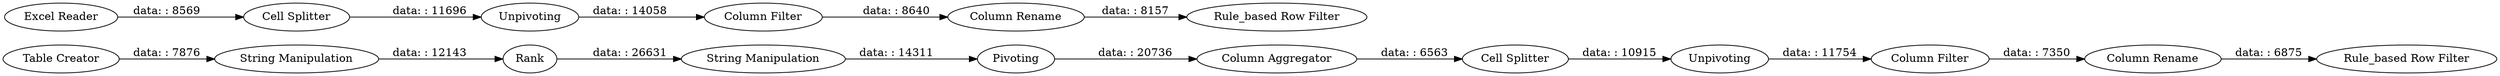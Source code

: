 digraph {
	"5601693156746864808_4" [label="Column Aggregator"]
	"5601693156746864808_9" [label="String Manipulation"]
	"5601693156746864808_3" [label="String Manipulation"]
	"5601693156746864808_15" [label="Excel Reader"]
	"5601693156746864808_1" [label="Table Creator"]
	"5601693156746864808_12" [label="Rule_based Row Filter"]
	"5601693156746864808_6" [label=Unpivoting]
	"5601693156746864808_17" [label=Unpivoting]
	"5601693156746864808_14" [label="Column Rename"]
	"5601693156746864808_16" [label="Column Filter"]
	"5601693156746864808_10" [label=Rank]
	"5601693156746864808_5" [label="Cell Splitter"]
	"5601693156746864808_13" [label="Column Filter"]
	"5601693156746864808_18" [label="Column Rename"]
	"5601693156746864808_21" [label="Cell Splitter"]
	"5601693156746864808_2" [label=Pivoting]
	"5601693156746864808_20" [label="Rule_based Row Filter"]
	"5601693156746864808_1" -> "5601693156746864808_9" [label="data: : 7876"]
	"5601693156746864808_14" -> "5601693156746864808_12" [label="data: : 6875"]
	"5601693156746864808_10" -> "5601693156746864808_3" [label="data: : 26631"]
	"5601693156746864808_2" -> "5601693156746864808_4" [label="data: : 20736"]
	"5601693156746864808_6" -> "5601693156746864808_13" [label="data: : 11754"]
	"5601693156746864808_13" -> "5601693156746864808_14" [label="data: : 7350"]
	"5601693156746864808_5" -> "5601693156746864808_6" [label="data: : 10915"]
	"5601693156746864808_16" -> "5601693156746864808_18" [label="data: : 8640"]
	"5601693156746864808_18" -> "5601693156746864808_20" [label="data: : 8157"]
	"5601693156746864808_4" -> "5601693156746864808_5" [label="data: : 6563"]
	"5601693156746864808_9" -> "5601693156746864808_10" [label="data: : 12143"]
	"5601693156746864808_3" -> "5601693156746864808_2" [label="data: : 14311"]
	"5601693156746864808_21" -> "5601693156746864808_17" [label="data: : 11696"]
	"5601693156746864808_15" -> "5601693156746864808_21" [label="data: : 8569"]
	"5601693156746864808_17" -> "5601693156746864808_16" [label="data: : 14058"]
	rankdir=LR
}
